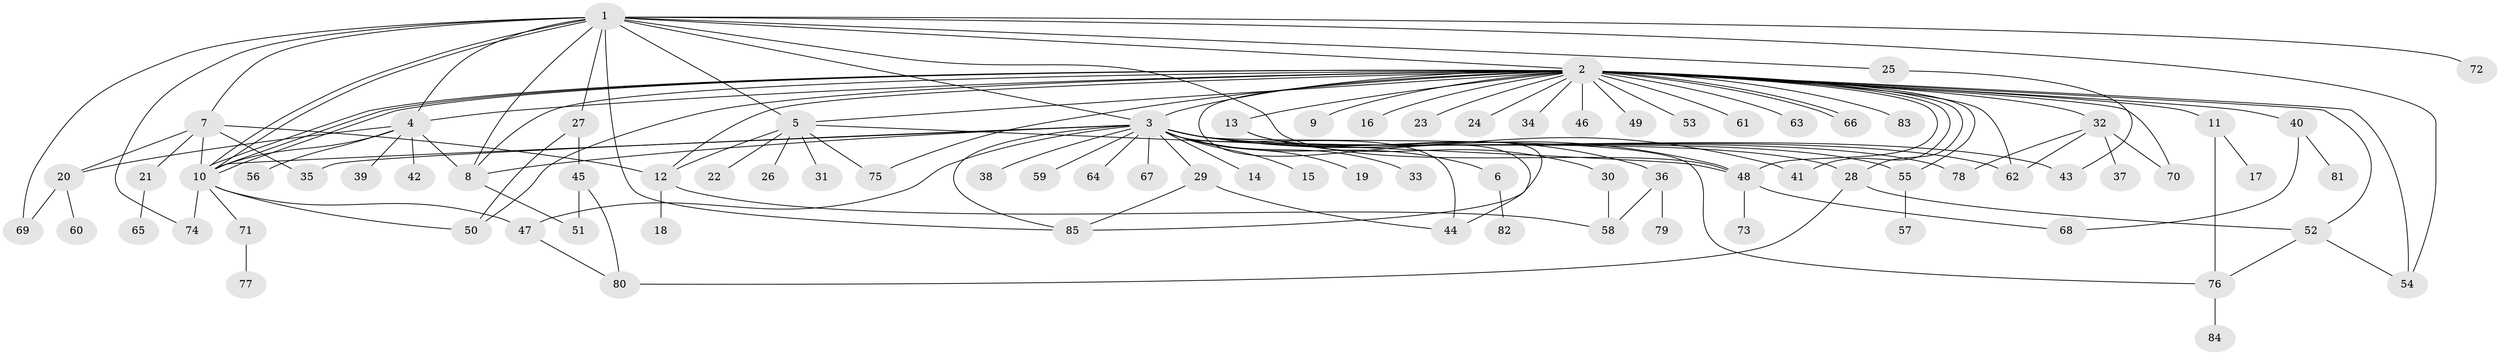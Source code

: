 // coarse degree distribution, {29: 0.023255813953488372, 1: 0.5581395348837209, 2: 0.13953488372093023, 4: 0.11627906976744186, 3: 0.09302325581395349, 23: 0.023255813953488372, 7: 0.023255813953488372, 5: 0.023255813953488372}
// Generated by graph-tools (version 1.1) at 2025/46/03/06/25 01:46:56]
// undirected, 85 vertices, 135 edges
graph export_dot {
graph [start="1"]
  node [color=gray90,style=filled];
  1;
  2;
  3;
  4;
  5;
  6;
  7;
  8;
  9;
  10;
  11;
  12;
  13;
  14;
  15;
  16;
  17;
  18;
  19;
  20;
  21;
  22;
  23;
  24;
  25;
  26;
  27;
  28;
  29;
  30;
  31;
  32;
  33;
  34;
  35;
  36;
  37;
  38;
  39;
  40;
  41;
  42;
  43;
  44;
  45;
  46;
  47;
  48;
  49;
  50;
  51;
  52;
  53;
  54;
  55;
  56;
  57;
  58;
  59;
  60;
  61;
  62;
  63;
  64;
  65;
  66;
  67;
  68;
  69;
  70;
  71;
  72;
  73;
  74;
  75;
  76;
  77;
  78;
  79;
  80;
  81;
  82;
  83;
  84;
  85;
  1 -- 2;
  1 -- 3;
  1 -- 4;
  1 -- 5;
  1 -- 7;
  1 -- 8;
  1 -- 10;
  1 -- 10;
  1 -- 25;
  1 -- 27;
  1 -- 48;
  1 -- 54;
  1 -- 69;
  1 -- 72;
  1 -- 74;
  1 -- 85;
  2 -- 3;
  2 -- 4;
  2 -- 5;
  2 -- 8;
  2 -- 9;
  2 -- 10;
  2 -- 10;
  2 -- 10;
  2 -- 11;
  2 -- 12;
  2 -- 13;
  2 -- 16;
  2 -- 23;
  2 -- 24;
  2 -- 28;
  2 -- 32;
  2 -- 34;
  2 -- 40;
  2 -- 41;
  2 -- 44;
  2 -- 46;
  2 -- 48;
  2 -- 49;
  2 -- 50;
  2 -- 52;
  2 -- 53;
  2 -- 54;
  2 -- 55;
  2 -- 61;
  2 -- 62;
  2 -- 63;
  2 -- 66;
  2 -- 66;
  2 -- 70;
  2 -- 75;
  2 -- 83;
  3 -- 6;
  3 -- 8;
  3 -- 10;
  3 -- 14;
  3 -- 15;
  3 -- 19;
  3 -- 28;
  3 -- 29;
  3 -- 33;
  3 -- 35;
  3 -- 36;
  3 -- 38;
  3 -- 41;
  3 -- 43;
  3 -- 44;
  3 -- 47;
  3 -- 48;
  3 -- 55;
  3 -- 59;
  3 -- 62;
  3 -- 64;
  3 -- 67;
  3 -- 76;
  3 -- 78;
  3 -- 85;
  4 -- 8;
  4 -- 10;
  4 -- 20;
  4 -- 39;
  4 -- 42;
  4 -- 56;
  5 -- 12;
  5 -- 22;
  5 -- 26;
  5 -- 31;
  5 -- 48;
  5 -- 75;
  6 -- 82;
  7 -- 10;
  7 -- 12;
  7 -- 20;
  7 -- 21;
  7 -- 35;
  8 -- 51;
  10 -- 47;
  10 -- 50;
  10 -- 71;
  10 -- 74;
  11 -- 17;
  11 -- 76;
  12 -- 18;
  12 -- 58;
  13 -- 30;
  13 -- 85;
  20 -- 60;
  20 -- 69;
  21 -- 65;
  25 -- 43;
  27 -- 45;
  27 -- 50;
  28 -- 52;
  28 -- 80;
  29 -- 44;
  29 -- 85;
  30 -- 58;
  32 -- 37;
  32 -- 62;
  32 -- 70;
  32 -- 78;
  36 -- 58;
  36 -- 79;
  40 -- 68;
  40 -- 81;
  45 -- 51;
  45 -- 80;
  47 -- 80;
  48 -- 68;
  48 -- 73;
  52 -- 54;
  52 -- 76;
  55 -- 57;
  71 -- 77;
  76 -- 84;
}
